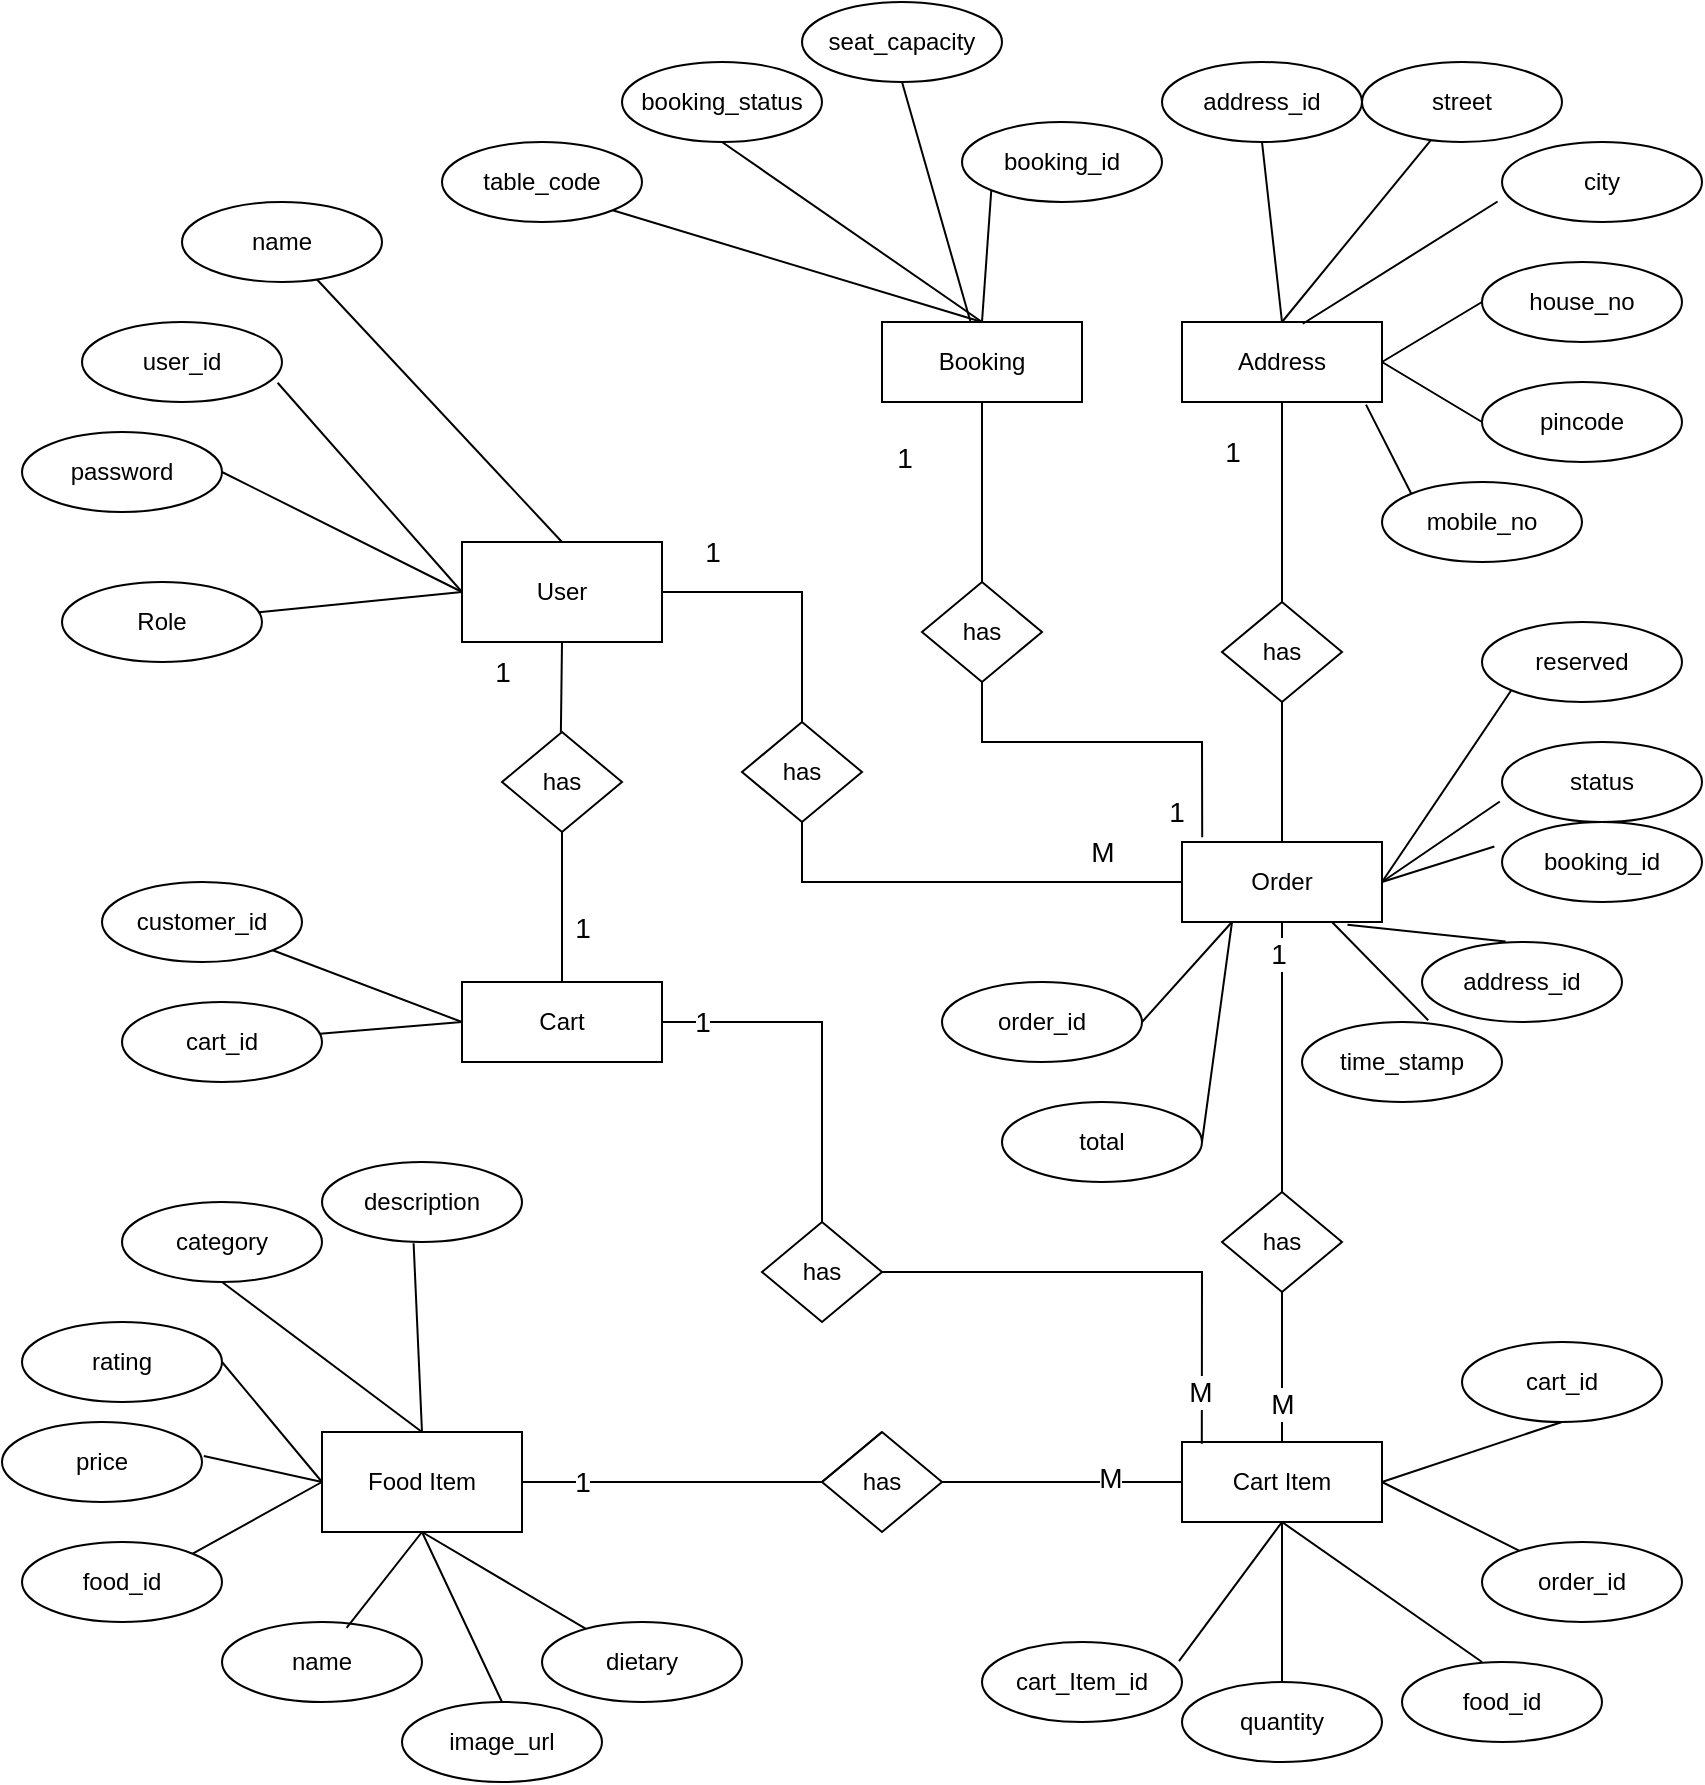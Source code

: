 <mxfile version="21.2.8" type="device">
  <diagram name="Page-1" id="ueVJuSLTtOk58KGuFALB">
    <mxGraphModel dx="1114" dy="733" grid="1" gridSize="10" guides="1" tooltips="1" connect="1" arrows="1" fold="1" page="1" pageScale="1" pageWidth="850" pageHeight="1100" math="0" shadow="0">
      <root>
        <mxCell id="0" />
        <mxCell id="1" parent="0" />
        <mxCell id="zD9h97p-985Ib3SUe7in-34" value="" style="endArrow=none;html=1;rounded=0;exitX=1;exitY=0.5;exitDx=0;exitDy=0;entryX=0.5;entryY=0;entryDx=0;entryDy=0;" edge="1" parent="1" source="oJbWSEmWCzC-VZwffRQP-50" target="zD9h97p-985Ib3SUe7in-63">
          <mxGeometry relative="1" as="geometry">
            <mxPoint x="360" y="940" as="sourcePoint" />
            <mxPoint x="440" y="890" as="targetPoint" />
            <Array as="points">
              <mxPoint x="410" y="700" />
            </Array>
          </mxGeometry>
        </mxCell>
        <mxCell id="oJbWSEmWCzC-VZwffRQP-2" value="User" style="html=1;dashed=0;whiteSpace=wrap;" parent="1" vertex="1">
          <mxGeometry x="230" y="460" width="100" height="50" as="geometry" />
        </mxCell>
        <mxCell id="oJbWSEmWCzC-VZwffRQP-4" value="" style="endArrow=none;html=1;rounded=0;exitX=0.5;exitY=0;exitDx=0;exitDy=0;" parent="1" source="oJbWSEmWCzC-VZwffRQP-2" target="oJbWSEmWCzC-VZwffRQP-5" edge="1">
          <mxGeometry relative="1" as="geometry">
            <mxPoint x="320" y="260" as="sourcePoint" />
            <mxPoint x="400" y="100" as="targetPoint" />
            <Array as="points" />
          </mxGeometry>
        </mxCell>
        <mxCell id="oJbWSEmWCzC-VZwffRQP-5" value="name" style="ellipse;whiteSpace=wrap;html=1;align=center;" parent="1" vertex="1">
          <mxGeometry x="90" y="290" width="100" height="40" as="geometry" />
        </mxCell>
        <mxCell id="oJbWSEmWCzC-VZwffRQP-6" value="user_id" style="ellipse;whiteSpace=wrap;html=1;align=center;" parent="1" vertex="1">
          <mxGeometry x="40" y="350" width="100" height="40" as="geometry" />
        </mxCell>
        <mxCell id="oJbWSEmWCzC-VZwffRQP-7" value="password" style="ellipse;whiteSpace=wrap;html=1;align=center;" parent="1" vertex="1">
          <mxGeometry x="10" y="405" width="100" height="40" as="geometry" />
        </mxCell>
        <mxCell id="oJbWSEmWCzC-VZwffRQP-8" value="" style="endArrow=none;html=1;rounded=0;exitX=0.978;exitY=0.759;exitDx=0;exitDy=0;entryX=0;entryY=0.5;entryDx=0;entryDy=0;exitPerimeter=0;" parent="1" source="oJbWSEmWCzC-VZwffRQP-6" target="oJbWSEmWCzC-VZwffRQP-2" edge="1">
          <mxGeometry relative="1" as="geometry">
            <mxPoint x="320" y="140" as="sourcePoint" />
            <mxPoint x="230" y="425" as="targetPoint" />
          </mxGeometry>
        </mxCell>
        <mxCell id="oJbWSEmWCzC-VZwffRQP-9" value="" style="endArrow=none;html=1;rounded=0;entryX=1;entryY=0.5;entryDx=0;entryDy=0;exitX=0;exitY=0.5;exitDx=0;exitDy=0;" parent="1" source="oJbWSEmWCzC-VZwffRQP-2" target="oJbWSEmWCzC-VZwffRQP-7" edge="1">
          <mxGeometry relative="1" as="geometry">
            <mxPoint x="230" y="490" as="sourcePoint" />
            <mxPoint x="480" y="140" as="targetPoint" />
          </mxGeometry>
        </mxCell>
        <mxCell id="oJbWSEmWCzC-VZwffRQP-10" value="Food Item" style="whiteSpace=wrap;html=1;align=center;" parent="1" vertex="1">
          <mxGeometry x="160" y="905" width="100" height="50" as="geometry" />
        </mxCell>
        <mxCell id="oJbWSEmWCzC-VZwffRQP-16" value="food_id" style="ellipse;whiteSpace=wrap;html=1;align=center;" parent="1" vertex="1">
          <mxGeometry x="10" y="960" width="100" height="40" as="geometry" />
        </mxCell>
        <mxCell id="oJbWSEmWCzC-VZwffRQP-17" value="price" style="ellipse;whiteSpace=wrap;html=1;align=center;" parent="1" vertex="1">
          <mxGeometry y="900" width="100" height="40" as="geometry" />
        </mxCell>
        <mxCell id="oJbWSEmWCzC-VZwffRQP-18" value="rating" style="ellipse;whiteSpace=wrap;html=1;align=center;" parent="1" vertex="1">
          <mxGeometry x="10" y="850" width="100" height="40" as="geometry" />
        </mxCell>
        <mxCell id="oJbWSEmWCzC-VZwffRQP-19" value="description" style="ellipse;whiteSpace=wrap;html=1;align=center;" parent="1" vertex="1">
          <mxGeometry x="160" y="770" width="100" height="40" as="geometry" />
        </mxCell>
        <mxCell id="oJbWSEmWCzC-VZwffRQP-20" value="name" style="ellipse;whiteSpace=wrap;html=1;align=center;" parent="1" vertex="1">
          <mxGeometry x="110" y="1000" width="100" height="40" as="geometry" />
        </mxCell>
        <mxCell id="oJbWSEmWCzC-VZwffRQP-22" value="category" style="ellipse;whiteSpace=wrap;html=1;align=center;" parent="1" vertex="1">
          <mxGeometry x="60" y="790" width="100" height="40" as="geometry" />
        </mxCell>
        <mxCell id="oJbWSEmWCzC-VZwffRQP-23" value="image_url" style="ellipse;whiteSpace=wrap;html=1;align=center;" parent="1" vertex="1">
          <mxGeometry x="200" y="1040" width="100" height="40" as="geometry" />
        </mxCell>
        <mxCell id="oJbWSEmWCzC-VZwffRQP-26" value="dietary" style="ellipse;whiteSpace=wrap;html=1;align=center;" parent="1" vertex="1">
          <mxGeometry x="270" y="1000" width="100" height="40" as="geometry" />
        </mxCell>
        <mxCell id="oJbWSEmWCzC-VZwffRQP-32" value="" style="endArrow=none;html=1;rounded=0;exitX=1;exitY=0.5;exitDx=0;exitDy=0;entryX=0;entryY=0.5;entryDx=0;entryDy=0;" parent="1" source="oJbWSEmWCzC-VZwffRQP-18" target="oJbWSEmWCzC-VZwffRQP-10" edge="1">
          <mxGeometry relative="1" as="geometry">
            <mxPoint x="140" y="550" as="sourcePoint" />
            <mxPoint x="300" y="550" as="targetPoint" />
          </mxGeometry>
        </mxCell>
        <mxCell id="oJbWSEmWCzC-VZwffRQP-33" value="" style="endArrow=none;html=1;rounded=0;exitX=0.5;exitY=1;exitDx=0;exitDy=0;entryX=0.5;entryY=0;entryDx=0;entryDy=0;" parent="1" source="oJbWSEmWCzC-VZwffRQP-22" target="oJbWSEmWCzC-VZwffRQP-10" edge="1">
          <mxGeometry relative="1" as="geometry">
            <mxPoint x="130" y="490" as="sourcePoint" />
            <mxPoint x="186" y="870" as="targetPoint" />
          </mxGeometry>
        </mxCell>
        <mxCell id="oJbWSEmWCzC-VZwffRQP-35" value="" style="endArrow=none;html=1;rounded=0;exitX=0.458;exitY=1.015;exitDx=0;exitDy=0;exitPerimeter=0;entryX=0.5;entryY=0;entryDx=0;entryDy=0;" parent="1" source="oJbWSEmWCzC-VZwffRQP-19" target="oJbWSEmWCzC-VZwffRQP-10" edge="1">
          <mxGeometry relative="1" as="geometry">
            <mxPoint x="180" y="480" as="sourcePoint" />
            <mxPoint x="240" y="860" as="targetPoint" />
          </mxGeometry>
        </mxCell>
        <mxCell id="oJbWSEmWCzC-VZwffRQP-37" value="" style="endArrow=none;html=1;rounded=0;exitX=0.623;exitY=0.074;exitDx=0;exitDy=0;exitPerimeter=0;entryX=0.5;entryY=1;entryDx=0;entryDy=0;" parent="1" source="oJbWSEmWCzC-VZwffRQP-20" target="oJbWSEmWCzC-VZwffRQP-10" edge="1">
          <mxGeometry relative="1" as="geometry">
            <mxPoint x="296" y="491" as="sourcePoint" />
            <mxPoint x="170" y="920" as="targetPoint" />
          </mxGeometry>
        </mxCell>
        <mxCell id="oJbWSEmWCzC-VZwffRQP-38" value="" style="endArrow=none;html=1;rounded=0;exitX=1.009;exitY=0.424;exitDx=0;exitDy=0;entryX=0;entryY=0.5;entryDx=0;entryDy=0;exitPerimeter=0;" parent="1" source="oJbWSEmWCzC-VZwffRQP-17" target="oJbWSEmWCzC-VZwffRQP-10" edge="1">
          <mxGeometry relative="1" as="geometry">
            <mxPoint x="120" y="540" as="sourcePoint" />
            <mxPoint x="190" y="576" as="targetPoint" />
          </mxGeometry>
        </mxCell>
        <mxCell id="oJbWSEmWCzC-VZwffRQP-39" value="" style="endArrow=none;html=1;rounded=0;exitX=1;exitY=0;exitDx=0;exitDy=0;entryX=0;entryY=0.5;entryDx=0;entryDy=0;" parent="1" source="oJbWSEmWCzC-VZwffRQP-16" target="oJbWSEmWCzC-VZwffRQP-10" edge="1">
          <mxGeometry relative="1" as="geometry">
            <mxPoint x="130" y="550" as="sourcePoint" />
            <mxPoint x="200" y="586" as="targetPoint" />
          </mxGeometry>
        </mxCell>
        <mxCell id="oJbWSEmWCzC-VZwffRQP-40" value="" style="endArrow=none;html=1;rounded=0;entryX=0.5;entryY=0;entryDx=0;entryDy=0;exitX=0.5;exitY=1;exitDx=0;exitDy=0;" parent="1" source="oJbWSEmWCzC-VZwffRQP-10" target="oJbWSEmWCzC-VZwffRQP-23" edge="1">
          <mxGeometry relative="1" as="geometry">
            <mxPoint x="220" y="920" as="sourcePoint" />
            <mxPoint x="210" y="596" as="targetPoint" />
          </mxGeometry>
        </mxCell>
        <mxCell id="oJbWSEmWCzC-VZwffRQP-41" value="" style="endArrow=none;html=1;rounded=0;exitX=0.5;exitY=1;exitDx=0;exitDy=0;" parent="1" source="oJbWSEmWCzC-VZwffRQP-10" target="oJbWSEmWCzC-VZwffRQP-26" edge="1">
          <mxGeometry relative="1" as="geometry">
            <mxPoint x="237" y="593" as="sourcePoint" />
            <mxPoint x="220" y="650" as="targetPoint" />
          </mxGeometry>
        </mxCell>
        <mxCell id="oJbWSEmWCzC-VZwffRQP-44" value="Cart Item" style="whiteSpace=wrap;html=1;align=center;" parent="1" vertex="1">
          <mxGeometry x="590" y="910" width="100" height="40" as="geometry" />
        </mxCell>
        <mxCell id="oJbWSEmWCzC-VZwffRQP-45" value="order_id" style="ellipse;whiteSpace=wrap;html=1;align=center;" parent="1" vertex="1">
          <mxGeometry x="740" y="960" width="100" height="40" as="geometry" />
        </mxCell>
        <mxCell id="oJbWSEmWCzC-VZwffRQP-46" value="cart_id" style="ellipse;whiteSpace=wrap;html=1;align=center;" parent="1" vertex="1">
          <mxGeometry x="730" y="860" width="100" height="40" as="geometry" />
        </mxCell>
        <mxCell id="oJbWSEmWCzC-VZwffRQP-47" value="cart_Item_id" style="ellipse;whiteSpace=wrap;html=1;align=center;" parent="1" vertex="1">
          <mxGeometry x="490" y="1010" width="100" height="40" as="geometry" />
        </mxCell>
        <mxCell id="oJbWSEmWCzC-VZwffRQP-48" value="quantity" style="ellipse;whiteSpace=wrap;html=1;align=center;" parent="1" vertex="1">
          <mxGeometry x="590" y="1030" width="100" height="40" as="geometry" />
        </mxCell>
        <mxCell id="oJbWSEmWCzC-VZwffRQP-49" value="food_id" style="ellipse;whiteSpace=wrap;html=1;align=center;" parent="1" vertex="1">
          <mxGeometry x="700" y="1020" width="100" height="40" as="geometry" />
        </mxCell>
        <mxCell id="oJbWSEmWCzC-VZwffRQP-50" value="Cart" style="whiteSpace=wrap;html=1;align=center;" parent="1" vertex="1">
          <mxGeometry x="230" y="680" width="100" height="40" as="geometry" />
        </mxCell>
        <mxCell id="oJbWSEmWCzC-VZwffRQP-51" value="cart_id" style="ellipse;whiteSpace=wrap;html=1;align=center;" parent="1" vertex="1">
          <mxGeometry x="60" y="690" width="100" height="40" as="geometry" />
        </mxCell>
        <mxCell id="oJbWSEmWCzC-VZwffRQP-52" value="customer_id" style="ellipse;whiteSpace=wrap;html=1;align=center;" parent="1" vertex="1">
          <mxGeometry x="50" y="630" width="100" height="40" as="geometry" />
        </mxCell>
        <mxCell id="oJbWSEmWCzC-VZwffRQP-55" value="Booking" style="whiteSpace=wrap;html=1;align=center;" parent="1" vertex="1">
          <mxGeometry x="440" y="350" width="100" height="40" as="geometry" />
        </mxCell>
        <mxCell id="oJbWSEmWCzC-VZwffRQP-56" value="Order" style="whiteSpace=wrap;html=1;align=center;" parent="1" vertex="1">
          <mxGeometry x="590" y="610" width="100" height="40" as="geometry" />
        </mxCell>
        <mxCell id="oJbWSEmWCzC-VZwffRQP-57" value="Address" style="whiteSpace=wrap;html=1;align=center;" parent="1" vertex="1">
          <mxGeometry x="590" y="350" width="100" height="40" as="geometry" />
        </mxCell>
        <mxCell id="oJbWSEmWCzC-VZwffRQP-58" value="status" style="ellipse;whiteSpace=wrap;html=1;align=center;" parent="1" vertex="1">
          <mxGeometry x="750" y="560" width="100" height="40" as="geometry" />
        </mxCell>
        <mxCell id="oJbWSEmWCzC-VZwffRQP-61" value="booking_id" style="ellipse;whiteSpace=wrap;html=1;align=center;" parent="1" vertex="1">
          <mxGeometry x="750" y="600" width="100" height="40" as="geometry" />
        </mxCell>
        <mxCell id="oJbWSEmWCzC-VZwffRQP-62" value="order_id" style="ellipse;whiteSpace=wrap;html=1;align=center;" parent="1" vertex="1">
          <mxGeometry x="470" y="680" width="100" height="40" as="geometry" />
        </mxCell>
        <mxCell id="oJbWSEmWCzC-VZwffRQP-63" value="total" style="ellipse;whiteSpace=wrap;html=1;align=center;" parent="1" vertex="1">
          <mxGeometry x="500" y="740" width="100" height="40" as="geometry" />
        </mxCell>
        <mxCell id="oJbWSEmWCzC-VZwffRQP-65" value="address_id" style="ellipse;whiteSpace=wrap;html=1;align=center;" parent="1" vertex="1">
          <mxGeometry x="710" y="660" width="100" height="40" as="geometry" />
        </mxCell>
        <mxCell id="oJbWSEmWCzC-VZwffRQP-66" value="time_stamp" style="ellipse;whiteSpace=wrap;html=1;align=center;" parent="1" vertex="1">
          <mxGeometry x="650" y="700" width="100" height="40" as="geometry" />
        </mxCell>
        <mxCell id="oJbWSEmWCzC-VZwffRQP-67" value="reserved" style="ellipse;whiteSpace=wrap;html=1;align=center;" parent="1" vertex="1">
          <mxGeometry x="740" y="500" width="100" height="40" as="geometry" />
        </mxCell>
        <mxCell id="oJbWSEmWCzC-VZwffRQP-68" value="city" style="ellipse;whiteSpace=wrap;html=1;align=center;" parent="1" vertex="1">
          <mxGeometry x="750" y="260" width="100" height="40" as="geometry" />
        </mxCell>
        <mxCell id="oJbWSEmWCzC-VZwffRQP-69" value="street" style="ellipse;whiteSpace=wrap;html=1;align=center;" parent="1" vertex="1">
          <mxGeometry x="680" y="220" width="100" height="40" as="geometry" />
        </mxCell>
        <mxCell id="oJbWSEmWCzC-VZwffRQP-70" value="house_no" style="ellipse;whiteSpace=wrap;html=1;align=center;" parent="1" vertex="1">
          <mxGeometry x="740" y="320" width="100" height="40" as="geometry" />
        </mxCell>
        <mxCell id="oJbWSEmWCzC-VZwffRQP-71" value="address_id" style="ellipse;whiteSpace=wrap;html=1;align=center;" parent="1" vertex="1">
          <mxGeometry x="580" y="220" width="100" height="40" as="geometry" />
        </mxCell>
        <mxCell id="oJbWSEmWCzC-VZwffRQP-72" value="pincode" style="ellipse;whiteSpace=wrap;html=1;align=center;" parent="1" vertex="1">
          <mxGeometry x="740" y="380" width="100" height="40" as="geometry" />
        </mxCell>
        <mxCell id="oJbWSEmWCzC-VZwffRQP-73" value="mobile_no" style="ellipse;whiteSpace=wrap;html=1;align=center;" parent="1" vertex="1">
          <mxGeometry x="690" y="430" width="100" height="40" as="geometry" />
        </mxCell>
        <mxCell id="oJbWSEmWCzC-VZwffRQP-77" style="edgeStyle=orthogonalEdgeStyle;rounded=0;orthogonalLoop=1;jettySize=auto;html=1;exitX=0.5;exitY=1;exitDx=0;exitDy=0;" parent="1" source="oJbWSEmWCzC-VZwffRQP-55" target="oJbWSEmWCzC-VZwffRQP-55" edge="1">
          <mxGeometry relative="1" as="geometry" />
        </mxCell>
        <mxCell id="oJbWSEmWCzC-VZwffRQP-78" value="booking_id" style="ellipse;whiteSpace=wrap;html=1;align=center;" parent="1" vertex="1">
          <mxGeometry x="480" y="250" width="100" height="40" as="geometry" />
        </mxCell>
        <mxCell id="oJbWSEmWCzC-VZwffRQP-79" value="table_code" style="ellipse;whiteSpace=wrap;html=1;align=center;" parent="1" vertex="1">
          <mxGeometry x="220" y="260" width="100" height="40" as="geometry" />
        </mxCell>
        <mxCell id="oJbWSEmWCzC-VZwffRQP-80" value="booking_status" style="ellipse;whiteSpace=wrap;html=1;align=center;" parent="1" vertex="1">
          <mxGeometry x="310" y="220" width="100" height="40" as="geometry" />
        </mxCell>
        <mxCell id="oJbWSEmWCzC-VZwffRQP-82" value="seat_capacity" style="ellipse;whiteSpace=wrap;html=1;align=center;" parent="1" vertex="1">
          <mxGeometry x="400" y="190" width="100" height="40" as="geometry" />
        </mxCell>
        <mxCell id="oJbWSEmWCzC-VZwffRQP-83" value="" style="endArrow=none;html=1;rounded=0;exitX=1;exitY=0.5;exitDx=0;exitDy=0;entryX=0.25;entryY=1;entryDx=0;entryDy=0;" parent="1" source="oJbWSEmWCzC-VZwffRQP-63" edge="1" target="oJbWSEmWCzC-VZwffRQP-56">
          <mxGeometry relative="1" as="geometry">
            <mxPoint x="430" y="770" as="sourcePoint" />
            <mxPoint x="510" y="550" as="targetPoint" />
          </mxGeometry>
        </mxCell>
        <mxCell id="oJbWSEmWCzC-VZwffRQP-84" value="" style="endArrow=none;html=1;rounded=0;exitX=1;exitY=0.5;exitDx=0;exitDy=0;entryX=0.25;entryY=1;entryDx=0;entryDy=0;" parent="1" source="oJbWSEmWCzC-VZwffRQP-62" target="oJbWSEmWCzC-VZwffRQP-56" edge="1">
          <mxGeometry relative="1" as="geometry">
            <mxPoint x="530" y="770" as="sourcePoint" />
            <mxPoint x="590" y="630" as="targetPoint" />
          </mxGeometry>
        </mxCell>
        <mxCell id="oJbWSEmWCzC-VZwffRQP-85" value="" style="endArrow=none;html=1;rounded=0;exitX=0;exitY=1;exitDx=0;exitDy=0;entryX=1;entryY=0.5;entryDx=0;entryDy=0;" parent="1" source="oJbWSEmWCzC-VZwffRQP-67" edge="1" target="oJbWSEmWCzC-VZwffRQP-56">
          <mxGeometry relative="1" as="geometry">
            <mxPoint x="630" y="730" as="sourcePoint" />
            <mxPoint x="640" y="770" as="targetPoint" />
          </mxGeometry>
        </mxCell>
        <mxCell id="oJbWSEmWCzC-VZwffRQP-86" value="" style="endArrow=none;html=1;rounded=0;exitX=-0.011;exitY=0.744;exitDx=0;exitDy=0;entryX=1;entryY=0.5;entryDx=0;entryDy=0;exitPerimeter=0;" parent="1" source="oJbWSEmWCzC-VZwffRQP-58" target="oJbWSEmWCzC-VZwffRQP-56" edge="1">
          <mxGeometry relative="1" as="geometry">
            <mxPoint x="640" y="740" as="sourcePoint" />
            <mxPoint x="625" y="790" as="targetPoint" />
          </mxGeometry>
        </mxCell>
        <mxCell id="oJbWSEmWCzC-VZwffRQP-87" value="" style="endArrow=none;html=1;rounded=0;exitX=-0.038;exitY=0.306;exitDx=0;exitDy=0;exitPerimeter=0;entryX=1;entryY=0.5;entryDx=0;entryDy=0;" parent="1" source="oJbWSEmWCzC-VZwffRQP-61" edge="1" target="oJbWSEmWCzC-VZwffRQP-56">
          <mxGeometry relative="1" as="geometry">
            <mxPoint x="650" y="750" as="sourcePoint" />
            <mxPoint x="700" y="612" as="targetPoint" />
          </mxGeometry>
        </mxCell>
        <mxCell id="oJbWSEmWCzC-VZwffRQP-88" value="" style="endArrow=none;html=1;rounded=0;exitX=0.418;exitY=-0.006;exitDx=0;exitDy=0;exitPerimeter=0;entryX=0.827;entryY=1.033;entryDx=0;entryDy=0;entryPerimeter=0;" parent="1" edge="1" target="oJbWSEmWCzC-VZwffRQP-56" source="oJbWSEmWCzC-VZwffRQP-65">
          <mxGeometry relative="1" as="geometry">
            <mxPoint x="680" y="840" as="sourcePoint" />
            <mxPoint x="640" y="810" as="targetPoint" />
          </mxGeometry>
        </mxCell>
        <mxCell id="oJbWSEmWCzC-VZwffRQP-89" value="" style="endArrow=none;html=1;rounded=0;entryX=0.75;entryY=1;entryDx=0;entryDy=0;exitX=0.631;exitY=-0.022;exitDx=0;exitDy=0;exitPerimeter=0;" parent="1" source="oJbWSEmWCzC-VZwffRQP-66" target="oJbWSEmWCzC-VZwffRQP-56" edge="1">
          <mxGeometry relative="1" as="geometry">
            <mxPoint x="590" y="830" as="sourcePoint" />
            <mxPoint x="655" y="820" as="targetPoint" />
          </mxGeometry>
        </mxCell>
        <mxCell id="oJbWSEmWCzC-VZwffRQP-90" value="" style="endArrow=none;html=1;rounded=0;entryX=0.5;entryY=1;entryDx=0;entryDy=0;exitX=0.985;exitY=0.238;exitDx=0;exitDy=0;exitPerimeter=0;" parent="1" source="oJbWSEmWCzC-VZwffRQP-47" target="oJbWSEmWCzC-VZwffRQP-44" edge="1">
          <mxGeometry relative="1" as="geometry">
            <mxPoint x="580" y="980" as="sourcePoint" />
            <mxPoint x="660" y="910" as="targetPoint" />
          </mxGeometry>
        </mxCell>
        <mxCell id="oJbWSEmWCzC-VZwffRQP-91" value="" style="endArrow=none;html=1;rounded=0;exitX=0.5;exitY=1;exitDx=0;exitDy=0;entryX=1;entryY=0.5;entryDx=0;entryDy=0;" parent="1" source="oJbWSEmWCzC-VZwffRQP-46" target="oJbWSEmWCzC-VZwffRQP-44" edge="1">
          <mxGeometry relative="1" as="geometry">
            <mxPoint x="200" y="880" as="sourcePoint" />
            <mxPoint x="660" y="900" as="targetPoint" />
          </mxGeometry>
        </mxCell>
        <mxCell id="oJbWSEmWCzC-VZwffRQP-92" value="" style="endArrow=none;html=1;rounded=0;entryX=1;entryY=0.5;entryDx=0;entryDy=0;" parent="1" source="oJbWSEmWCzC-VZwffRQP-45" edge="1" target="oJbWSEmWCzC-VZwffRQP-44">
          <mxGeometry relative="1" as="geometry">
            <mxPoint x="810" y="910" as="sourcePoint" />
            <mxPoint x="320" y="620" as="targetPoint" />
          </mxGeometry>
        </mxCell>
        <mxCell id="oJbWSEmWCzC-VZwffRQP-93" value="" style="endArrow=none;html=1;rounded=0;entryX=0.5;entryY=1;entryDx=0;entryDy=0;" parent="1" source="oJbWSEmWCzC-VZwffRQP-48" target="oJbWSEmWCzC-VZwffRQP-44" edge="1">
          <mxGeometry relative="1" as="geometry">
            <mxPoint x="220" y="900" as="sourcePoint" />
            <mxPoint x="300" y="980" as="targetPoint" />
          </mxGeometry>
        </mxCell>
        <mxCell id="oJbWSEmWCzC-VZwffRQP-94" value="" style="endArrow=none;html=1;rounded=0;exitX=0.4;exitY=0;exitDx=0;exitDy=0;exitPerimeter=0;entryX=0.5;entryY=1;entryDx=0;entryDy=0;" parent="1" source="oJbWSEmWCzC-VZwffRQP-49" target="oJbWSEmWCzC-VZwffRQP-44" edge="1">
          <mxGeometry relative="1" as="geometry">
            <mxPoint x="230" y="910" as="sourcePoint" />
            <mxPoint x="700" y="960" as="targetPoint" />
          </mxGeometry>
        </mxCell>
        <mxCell id="oJbWSEmWCzC-VZwffRQP-95" value="" style="endArrow=none;html=1;rounded=0;exitX=1;exitY=1;exitDx=0;exitDy=0;entryX=0;entryY=0.5;entryDx=0;entryDy=0;" parent="1" source="oJbWSEmWCzC-VZwffRQP-52" edge="1" target="oJbWSEmWCzC-VZwffRQP-50">
          <mxGeometry relative="1" as="geometry">
            <mxPoint x="320" y="1050" as="sourcePoint" />
            <mxPoint x="670" y="990" as="targetPoint" />
          </mxGeometry>
        </mxCell>
        <mxCell id="oJbWSEmWCzC-VZwffRQP-96" value="" style="endArrow=none;html=1;rounded=0;entryX=0;entryY=0.5;entryDx=0;entryDy=0;" parent="1" source="oJbWSEmWCzC-VZwffRQP-51" target="oJbWSEmWCzC-VZwffRQP-50" edge="1">
          <mxGeometry relative="1" as="geometry">
            <mxPoint x="595" y="1056" as="sourcePoint" />
            <mxPoint x="290" y="700" as="targetPoint" />
          </mxGeometry>
        </mxCell>
        <mxCell id="zD9h97p-985Ib3SUe7in-1" value="" style="endArrow=none;html=1;rounded=0;exitX=-0.022;exitY=0.744;exitDx=0;exitDy=0;exitPerimeter=0;entryX=0.604;entryY=0.022;entryDx=0;entryDy=0;entryPerimeter=0;" edge="1" parent="1" source="oJbWSEmWCzC-VZwffRQP-68" target="oJbWSEmWCzC-VZwffRQP-57">
          <mxGeometry relative="1" as="geometry">
            <mxPoint x="296" y="481" as="sourcePoint" />
            <mxPoint x="258" y="547" as="targetPoint" />
          </mxGeometry>
        </mxCell>
        <mxCell id="zD9h97p-985Ib3SUe7in-2" value="" style="endArrow=none;html=1;rounded=0;entryX=0.5;entryY=0;entryDx=0;entryDy=0;" edge="1" parent="1" source="oJbWSEmWCzC-VZwffRQP-69" target="oJbWSEmWCzC-VZwffRQP-57">
          <mxGeometry relative="1" as="geometry">
            <mxPoint x="700" y="230" as="sourcePoint" />
            <mxPoint x="670" y="291" as="targetPoint" />
          </mxGeometry>
        </mxCell>
        <mxCell id="zD9h97p-985Ib3SUe7in-3" value="" style="endArrow=none;html=1;rounded=0;exitX=0;exitY=0.5;exitDx=0;exitDy=0;entryX=1;entryY=0.5;entryDx=0;entryDy=0;" edge="1" parent="1" source="oJbWSEmWCzC-VZwffRQP-72" target="oJbWSEmWCzC-VZwffRQP-57">
          <mxGeometry relative="1" as="geometry">
            <mxPoint x="758" y="270" as="sourcePoint" />
            <mxPoint x="680" y="301" as="targetPoint" />
          </mxGeometry>
        </mxCell>
        <mxCell id="zD9h97p-985Ib3SUe7in-4" value="" style="endArrow=none;html=1;rounded=0;exitX=0.5;exitY=1;exitDx=0;exitDy=0;entryX=0.5;entryY=0;entryDx=0;entryDy=0;" edge="1" parent="1" source="oJbWSEmWCzC-VZwffRQP-71" target="oJbWSEmWCzC-VZwffRQP-57">
          <mxGeometry relative="1" as="geometry">
            <mxPoint x="620" y="230" as="sourcePoint" />
            <mxPoint x="630" y="270" as="targetPoint" />
          </mxGeometry>
        </mxCell>
        <mxCell id="zD9h97p-985Ib3SUe7in-5" value="" style="endArrow=none;html=1;rounded=0;exitX=0;exitY=0.5;exitDx=0;exitDy=0;entryX=1;entryY=0.5;entryDx=0;entryDy=0;" edge="1" parent="1" source="oJbWSEmWCzC-VZwffRQP-70" target="oJbWSEmWCzC-VZwffRQP-57">
          <mxGeometry relative="1" as="geometry">
            <mxPoint x="778" y="290" as="sourcePoint" />
            <mxPoint x="700" y="321" as="targetPoint" />
          </mxGeometry>
        </mxCell>
        <mxCell id="zD9h97p-985Ib3SUe7in-6" value="" style="endArrow=none;html=1;rounded=0;entryX=0.92;entryY=1.033;entryDx=0;entryDy=0;exitX=0;exitY=0;exitDx=0;exitDy=0;entryPerimeter=0;" edge="1" parent="1" source="oJbWSEmWCzC-VZwffRQP-73" target="oJbWSEmWCzC-VZwffRQP-57">
          <mxGeometry relative="1" as="geometry">
            <mxPoint x="770" y="390" as="sourcePoint" />
            <mxPoint x="600" y="360" as="targetPoint" />
          </mxGeometry>
        </mxCell>
        <mxCell id="zD9h97p-985Ib3SUe7in-7" value="" style="endArrow=none;html=1;rounded=0;entryX=0.5;entryY=0;entryDx=0;entryDy=0;exitX=1;exitY=1;exitDx=0;exitDy=0;" edge="1" parent="1" source="oJbWSEmWCzC-VZwffRQP-79" target="oJbWSEmWCzC-VZwffRQP-55">
          <mxGeometry relative="1" as="geometry">
            <mxPoint x="330" y="310" as="sourcePoint" />
            <mxPoint x="635" y="290" as="targetPoint" />
          </mxGeometry>
        </mxCell>
        <mxCell id="zD9h97p-985Ib3SUe7in-8" value="" style="endArrow=none;html=1;rounded=0;exitX=0;exitY=1;exitDx=0;exitDy=0;entryX=0.5;entryY=0;entryDx=0;entryDy=0;" edge="1" parent="1" source="oJbWSEmWCzC-VZwffRQP-78" target="oJbWSEmWCzC-VZwffRQP-55">
          <mxGeometry relative="1" as="geometry">
            <mxPoint x="763" y="566" as="sourcePoint" />
            <mxPoint x="480" y="340" as="targetPoint" />
          </mxGeometry>
        </mxCell>
        <mxCell id="zD9h97p-985Ib3SUe7in-10" value="" style="endArrow=none;html=1;rounded=0;exitX=0.5;exitY=1;exitDx=0;exitDy=0;" edge="1" parent="1" source="oJbWSEmWCzC-VZwffRQP-82" target="oJbWSEmWCzC-VZwffRQP-55">
          <mxGeometry relative="1" as="geometry">
            <mxPoint x="443" y="240" as="sourcePoint" />
            <mxPoint x="660" y="550" as="targetPoint" />
          </mxGeometry>
        </mxCell>
        <mxCell id="zD9h97p-985Ib3SUe7in-11" value="" style="endArrow=none;html=1;rounded=0;exitX=0.5;exitY=1;exitDx=0;exitDy=0;entryX=0.5;entryY=0;entryDx=0;entryDy=0;" edge="1" parent="1" source="oJbWSEmWCzC-VZwffRQP-80" target="oJbWSEmWCzC-VZwffRQP-55">
          <mxGeometry relative="1" as="geometry">
            <mxPoint x="755" y="514" as="sourcePoint" />
            <mxPoint x="711" y="519" as="targetPoint" />
          </mxGeometry>
        </mxCell>
        <mxCell id="zD9h97p-985Ib3SUe7in-13" value="Role" style="ellipse;whiteSpace=wrap;html=1;align=center;" vertex="1" parent="1">
          <mxGeometry x="30" y="480" width="100" height="40" as="geometry" />
        </mxCell>
        <mxCell id="zD9h97p-985Ib3SUe7in-14" value="" style="endArrow=none;html=1;rounded=0;exitX=0;exitY=0.5;exitDx=0;exitDy=0;" edge="1" parent="1" source="oJbWSEmWCzC-VZwffRQP-2" target="zD9h97p-985Ib3SUe7in-13">
          <mxGeometry relative="1" as="geometry">
            <mxPoint x="110" y="440" as="sourcePoint" />
            <mxPoint x="328" y="92" as="targetPoint" />
          </mxGeometry>
        </mxCell>
        <mxCell id="zD9h97p-985Ib3SUe7in-23" value="has" style="shape=rhombus;html=1;dashed=0;whiteSpace=wrap;perimeter=rhombusPerimeter;" vertex="1" parent="1">
          <mxGeometry x="610" y="785" width="60" height="50" as="geometry" />
        </mxCell>
        <mxCell id="zD9h97p-985Ib3SUe7in-29" value="" style="endArrow=none;html=1;rounded=0;exitX=0.5;exitY=0;exitDx=0;exitDy=0;entryX=0.5;entryY=1;entryDx=0;entryDy=0;" edge="1" parent="1" source="zD9h97p-985Ib3SUe7in-23" target="oJbWSEmWCzC-VZwffRQP-56">
          <mxGeometry relative="1" as="geometry">
            <mxPoint x="260" y="790" as="sourcePoint" />
            <mxPoint x="590" y="590" as="targetPoint" />
            <Array as="points">
              <mxPoint x="640" y="730" />
            </Array>
          </mxGeometry>
        </mxCell>
        <mxCell id="zD9h97p-985Ib3SUe7in-31" value="1" style="edgeLabel;html=1;align=center;verticalAlign=middle;resizable=0;points=[];fontSize=14;" vertex="1" connectable="0" parent="zD9h97p-985Ib3SUe7in-29">
          <mxGeometry x="0.762" y="2" relative="1" as="geometry">
            <mxPoint as="offset" />
          </mxGeometry>
        </mxCell>
        <mxCell id="zD9h97p-985Ib3SUe7in-33" value="" style="endArrow=none;html=1;rounded=0;entryX=0.5;entryY=0;entryDx=0;entryDy=0;exitX=0.5;exitY=1;exitDx=0;exitDy=0;" edge="1" parent="1" source="zD9h97p-985Ib3SUe7in-23" target="oJbWSEmWCzC-VZwffRQP-44">
          <mxGeometry relative="1" as="geometry">
            <mxPoint x="680" y="810" as="sourcePoint" />
            <mxPoint x="630" y="745" as="targetPoint" />
          </mxGeometry>
        </mxCell>
        <mxCell id="zD9h97p-985Ib3SUe7in-37" value="1" style="edgeLabel;html=1;align=center;verticalAlign=middle;resizable=0;points=[];fontSize=14;" vertex="1" connectable="0" parent="zD9h97p-985Ib3SUe7in-33">
          <mxGeometry x="0.782" relative="1" as="geometry">
            <mxPoint x="-290" y="-202" as="offset" />
          </mxGeometry>
        </mxCell>
        <mxCell id="zD9h97p-985Ib3SUe7in-36" value="M" style="edgeLabel;html=1;align=center;verticalAlign=middle;resizable=0;points=[];fontSize=14;" vertex="1" connectable="0" parent="zD9h97p-985Ib3SUe7in-33">
          <mxGeometry x="-0.75" y="-2" relative="1" as="geometry">
            <mxPoint x="2" y="46" as="offset" />
          </mxGeometry>
        </mxCell>
        <mxCell id="zD9h97p-985Ib3SUe7in-38" value="has" style="shape=rhombus;html=1;dashed=0;whiteSpace=wrap;perimeter=rhombusPerimeter;" vertex="1" parent="1">
          <mxGeometry x="410" y="905" width="60" height="50" as="geometry" />
        </mxCell>
        <mxCell id="zD9h97p-985Ib3SUe7in-41" value="" style="endArrow=none;html=1;rounded=0;entryX=1;entryY=0.5;entryDx=0;entryDy=0;exitX=0;exitY=0.5;exitDx=0;exitDy=0;" edge="1" parent="1" source="oJbWSEmWCzC-VZwffRQP-44" target="zD9h97p-985Ib3SUe7in-38">
          <mxGeometry relative="1" as="geometry">
            <mxPoint x="310" y="910" as="sourcePoint" />
            <mxPoint x="350" y="878.89" as="targetPoint" />
          </mxGeometry>
        </mxCell>
        <mxCell id="zD9h97p-985Ib3SUe7in-44" value="M" style="edgeLabel;html=1;align=center;verticalAlign=middle;resizable=0;points=[];fontSize=14;" vertex="1" connectable="0" parent="zD9h97p-985Ib3SUe7in-41">
          <mxGeometry x="-0.426" y="-2" relative="1" as="geometry">
            <mxPoint x="-2" as="offset" />
          </mxGeometry>
        </mxCell>
        <mxCell id="zD9h97p-985Ib3SUe7in-42" value="" style="endArrow=none;html=1;rounded=0;exitX=0.5;exitY=0;exitDx=0;exitDy=0;entryX=1;entryY=0.5;entryDx=0;entryDy=0;" edge="1" parent="1" source="zD9h97p-985Ib3SUe7in-38" target="oJbWSEmWCzC-VZwffRQP-10">
          <mxGeometry relative="1" as="geometry">
            <mxPoint x="260" y="770" as="sourcePoint" />
            <mxPoint x="390" y="820" as="targetPoint" />
            <Array as="points">
              <mxPoint x="410" y="930" />
            </Array>
          </mxGeometry>
        </mxCell>
        <mxCell id="zD9h97p-985Ib3SUe7in-43" value="1" style="edgeLabel;html=1;align=center;verticalAlign=middle;resizable=0;points=[];fontSize=14;" vertex="1" connectable="0" parent="zD9h97p-985Ib3SUe7in-42">
          <mxGeometry x="0.684" relative="1" as="geometry">
            <mxPoint as="offset" />
          </mxGeometry>
        </mxCell>
        <mxCell id="zD9h97p-985Ib3SUe7in-54" value="has" style="shape=rhombus;html=1;dashed=0;whiteSpace=wrap;perimeter=rhombusPerimeter;" vertex="1" parent="1">
          <mxGeometry x="610" y="490" width="60" height="50" as="geometry" />
        </mxCell>
        <mxCell id="zD9h97p-985Ib3SUe7in-61" value="" style="endArrow=none;html=1;rounded=0;entryX=0.5;entryY=1;entryDx=0;entryDy=0;" edge="1" parent="1" target="oJbWSEmWCzC-VZwffRQP-57">
          <mxGeometry relative="1" as="geometry">
            <mxPoint x="640" y="490" as="sourcePoint" />
            <mxPoint x="560" y="370" as="targetPoint" />
          </mxGeometry>
        </mxCell>
        <mxCell id="zD9h97p-985Ib3SUe7in-63" value="has" style="shape=rhombus;html=1;dashed=0;whiteSpace=wrap;perimeter=rhombusPerimeter;" vertex="1" parent="1">
          <mxGeometry x="380" y="800" width="60" height="50" as="geometry" />
        </mxCell>
        <mxCell id="zD9h97p-985Ib3SUe7in-65" value="" style="endArrow=none;html=1;rounded=0;entryX=1;entryY=0.5;entryDx=0;entryDy=0;exitX=0.099;exitY=0.022;exitDx=0;exitDy=0;exitPerimeter=0;" edge="1" parent="1" source="oJbWSEmWCzC-VZwffRQP-44" target="zD9h97p-985Ib3SUe7in-63">
          <mxGeometry relative="1" as="geometry">
            <mxPoint x="600" y="900" as="sourcePoint" />
            <mxPoint x="440" y="790" as="targetPoint" />
            <Array as="points">
              <mxPoint x="600" y="825" />
            </Array>
          </mxGeometry>
        </mxCell>
        <mxCell id="zD9h97p-985Ib3SUe7in-67" value="M" style="edgeLabel;html=1;align=center;verticalAlign=middle;resizable=0;points=[];fontSize=14;" vertex="1" connectable="0" parent="1">
          <mxGeometry x="650" y="899.889" as="geometry">
            <mxPoint x="-51" y="-15" as="offset" />
          </mxGeometry>
        </mxCell>
        <mxCell id="zD9h97p-985Ib3SUe7in-71" value="" style="endArrow=none;html=1;rounded=0;entryX=0.5;entryY=1;entryDx=0;entryDy=0;exitX=0.5;exitY=0;exitDx=0;exitDy=0;" edge="1" parent="1" source="oJbWSEmWCzC-VZwffRQP-56" target="zD9h97p-985Ib3SUe7in-54">
          <mxGeometry relative="1" as="geometry">
            <mxPoint x="350" y="490" as="sourcePoint" />
            <mxPoint x="510" y="490" as="targetPoint" />
            <Array as="points">
              <mxPoint x="640" y="570" />
            </Array>
          </mxGeometry>
        </mxCell>
        <mxCell id="zD9h97p-985Ib3SUe7in-73" value="has" style="shape=rhombus;html=1;dashed=0;whiteSpace=wrap;perimeter=rhombusPerimeter;" vertex="1" parent="1">
          <mxGeometry x="250" y="555" width="60" height="50" as="geometry" />
        </mxCell>
        <mxCell id="zD9h97p-985Ib3SUe7in-74" value="" style="endArrow=none;html=1;rounded=0;entryX=0.5;entryY=1;entryDx=0;entryDy=0;entryPerimeter=0;" edge="1" parent="1" target="oJbWSEmWCzC-VZwffRQP-2">
          <mxGeometry relative="1" as="geometry">
            <mxPoint x="279.44" y="555" as="sourcePoint" />
            <mxPoint x="279.44" y="455" as="targetPoint" />
          </mxGeometry>
        </mxCell>
        <mxCell id="zD9h97p-985Ib3SUe7in-75" value="" style="endArrow=none;html=1;rounded=0;entryX=0.5;entryY=1;entryDx=0;entryDy=0;" edge="1" parent="1" source="oJbWSEmWCzC-VZwffRQP-50" target="zD9h97p-985Ib3SUe7in-73">
          <mxGeometry relative="1" as="geometry">
            <mxPoint x="270" y="670" as="sourcePoint" />
            <mxPoint x="279" y="610" as="targetPoint" />
          </mxGeometry>
        </mxCell>
        <mxCell id="zD9h97p-985Ib3SUe7in-77" value="has" style="shape=rhombus;html=1;dashed=0;whiteSpace=wrap;perimeter=rhombusPerimeter;" vertex="1" parent="1">
          <mxGeometry x="370" y="550" width="60" height="50" as="geometry" />
        </mxCell>
        <mxCell id="zD9h97p-985Ib3SUe7in-78" value="" style="endArrow=none;html=1;rounded=0;entryX=0.5;entryY=1;entryDx=0;entryDy=0;" edge="1" parent="1" target="oJbWSEmWCzC-VZwffRQP-55">
          <mxGeometry relative="1" as="geometry">
            <mxPoint x="490" y="480" as="sourcePoint" />
            <mxPoint x="439.5" y="375" as="targetPoint" />
          </mxGeometry>
        </mxCell>
        <mxCell id="zD9h97p-985Ib3SUe7in-81" value="1" style="edgeLabel;html=1;align=center;verticalAlign=middle;resizable=0;points=[];fontSize=14;" vertex="1" connectable="0" parent="1">
          <mxGeometry x="370" y="709.997" as="geometry">
            <mxPoint x="81" y="-292" as="offset" />
          </mxGeometry>
        </mxCell>
        <mxCell id="zD9h97p-985Ib3SUe7in-82" value="1" style="edgeLabel;html=1;align=center;verticalAlign=middle;resizable=0;points=[];fontSize=14;" vertex="1" connectable="0" parent="1">
          <mxGeometry x="560" y="619.997" as="geometry">
            <mxPoint x="27" y="-25" as="offset" />
          </mxGeometry>
        </mxCell>
        <mxCell id="zD9h97p-985Ib3SUe7in-84" value="1" style="text;html=1;align=center;verticalAlign=middle;resizable=0;points=[];autosize=1;strokeColor=none;fillColor=none;fontSize=14;" vertex="1" parent="1">
          <mxGeometry x="235" y="510" width="30" height="30" as="geometry" />
        </mxCell>
        <mxCell id="zD9h97p-985Ib3SUe7in-85" value="1" style="text;html=1;align=center;verticalAlign=middle;resizable=0;points=[];autosize=1;strokeColor=none;fillColor=none;fontSize=14;" vertex="1" parent="1">
          <mxGeometry x="275" y="638" width="30" height="30" as="geometry" />
        </mxCell>
        <mxCell id="zD9h97p-985Ib3SUe7in-86" value="1" style="text;html=1;align=center;verticalAlign=middle;resizable=0;points=[];autosize=1;strokeColor=none;fillColor=none;fontSize=14;" vertex="1" parent="1">
          <mxGeometry x="600" y="400" width="30" height="30" as="geometry" />
        </mxCell>
        <mxCell id="zD9h97p-985Ib3SUe7in-87" value="" style="endArrow=none;html=1;rounded=0;exitX=1;exitY=0.5;exitDx=0;exitDy=0;entryX=0.5;entryY=0;entryDx=0;entryDy=0;" edge="1" parent="1" source="oJbWSEmWCzC-VZwffRQP-2" target="zD9h97p-985Ib3SUe7in-77">
          <mxGeometry relative="1" as="geometry">
            <mxPoint x="300" y="490" as="sourcePoint" />
            <mxPoint x="440" y="510" as="targetPoint" />
            <Array as="points">
              <mxPoint x="400" y="485" />
            </Array>
          </mxGeometry>
        </mxCell>
        <mxCell id="zD9h97p-985Ib3SUe7in-90" value="" style="endArrow=none;html=1;rounded=0;exitX=0.5;exitY=1;exitDx=0;exitDy=0;" edge="1" parent="1" source="zD9h97p-985Ib3SUe7in-77">
          <mxGeometry relative="1" as="geometry">
            <mxPoint x="400" y="630" as="sourcePoint" />
            <mxPoint x="590" y="630" as="targetPoint" />
            <Array as="points">
              <mxPoint x="400" y="630" />
            </Array>
          </mxGeometry>
        </mxCell>
        <mxCell id="zD9h97p-985Ib3SUe7in-91" value="has" style="shape=rhombus;html=1;dashed=0;whiteSpace=wrap;perimeter=rhombusPerimeter;" vertex="1" parent="1">
          <mxGeometry x="460" y="480" width="60" height="50" as="geometry" />
        </mxCell>
        <mxCell id="zD9h97p-985Ib3SUe7in-93" value="" style="endArrow=none;html=1;rounded=0;entryX=0.5;entryY=1;entryDx=0;entryDy=0;exitX=0.101;exitY=-0.059;exitDx=0;exitDy=0;exitPerimeter=0;" edge="1" parent="1" source="oJbWSEmWCzC-VZwffRQP-56" target="zD9h97p-985Ib3SUe7in-91">
          <mxGeometry relative="1" as="geometry">
            <mxPoint x="650" y="620" as="sourcePoint" />
            <mxPoint x="650" y="550" as="targetPoint" />
            <Array as="points">
              <mxPoint x="600" y="560" />
              <mxPoint x="490" y="560" />
            </Array>
          </mxGeometry>
        </mxCell>
        <mxCell id="zD9h97p-985Ib3SUe7in-95" value="M" style="text;html=1;align=center;verticalAlign=middle;resizable=0;points=[];autosize=1;strokeColor=none;fillColor=none;fontSize=14;" vertex="1" parent="1">
          <mxGeometry x="530" y="600" width="40" height="30" as="geometry" />
        </mxCell>
        <mxCell id="zD9h97p-985Ib3SUe7in-96" value="1" style="text;html=1;align=center;verticalAlign=middle;resizable=0;points=[];autosize=1;strokeColor=none;fillColor=none;fontSize=14;" vertex="1" parent="1">
          <mxGeometry x="340" y="450" width="30" height="30" as="geometry" />
        </mxCell>
      </root>
    </mxGraphModel>
  </diagram>
</mxfile>
